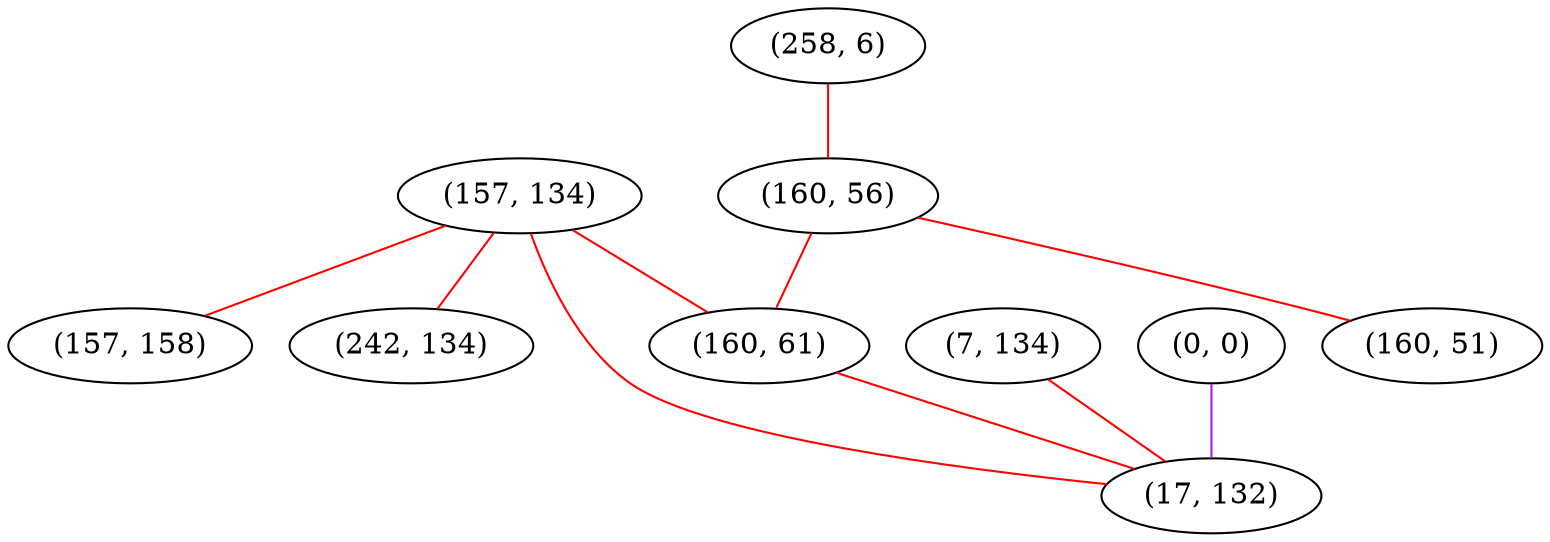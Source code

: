 graph "" {
"(157, 134)";
"(258, 6)";
"(157, 158)";
"(7, 134)";
"(160, 56)";
"(0, 0)";
"(242, 134)";
"(160, 61)";
"(160, 51)";
"(17, 132)";
"(157, 134)" -- "(157, 158)"  [color=red, key=0, weight=1];
"(157, 134)" -- "(242, 134)"  [color=red, key=0, weight=1];
"(157, 134)" -- "(160, 61)"  [color=red, key=0, weight=1];
"(157, 134)" -- "(17, 132)"  [color=red, key=0, weight=1];
"(258, 6)" -- "(160, 56)"  [color=red, key=0, weight=1];
"(7, 134)" -- "(17, 132)"  [color=red, key=0, weight=1];
"(160, 56)" -- "(160, 51)"  [color=red, key=0, weight=1];
"(160, 56)" -- "(160, 61)"  [color=red, key=0, weight=1];
"(0, 0)" -- "(17, 132)"  [color=purple, key=0, weight=4];
"(160, 61)" -- "(17, 132)"  [color=red, key=0, weight=1];
}
